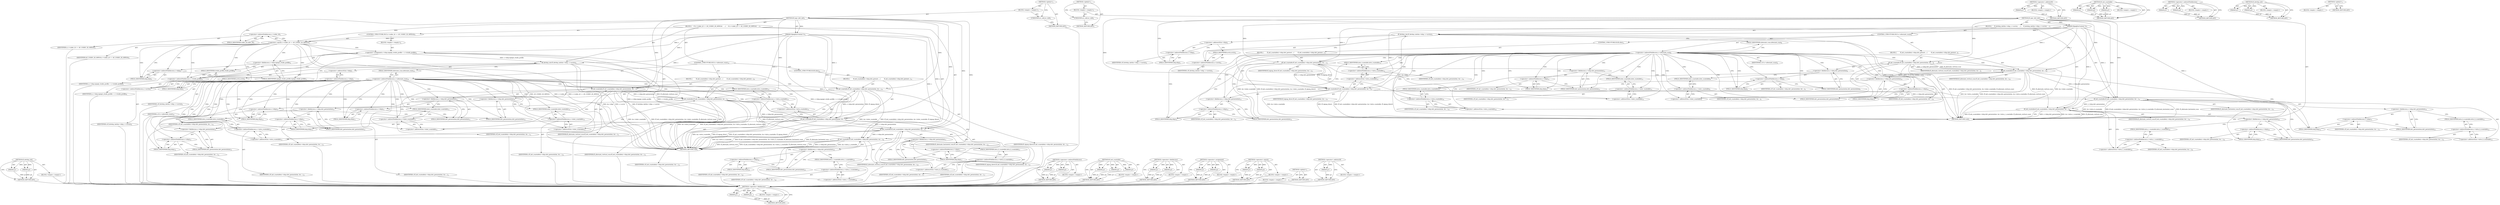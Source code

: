 digraph "&lt;operator&gt;.addressOf" {
vulnerable_130 [label=<(METHOD,&lt;operator&gt;.fieldAccess)>];
vulnerable_131 [label=<(PARAM,p1)>];
vulnerable_132 [label=<(PARAM,p2)>];
vulnerable_133 [label=<(BLOCK,&lt;empty&gt;,&lt;empty&gt;)>];
vulnerable_134 [label=<(METHOD_RETURN,ANY)>];
vulnerable_6 [label=<(METHOD,&lt;global&gt;)<SUB>1</SUB>>];
vulnerable_7 [label=<(BLOCK,&lt;empty&gt;,&lt;empty&gt;)<SUB>1</SUB>>];
vulnerable_8 [label=<(UNKNOWN,av_cold,av_cold)<SUB>1</SUB>>];
vulnerable_9 [label=<(METHOD,ff_mpv_idct_init)<SUB>1</SUB>>];
vulnerable_10 [label=<(PARAM,MpegEncContext *s)<SUB>1</SUB>>];
vulnerable_11 [label=<(BLOCK,{
     ff_idctdsp_init(&amp;s-&gt;idsp, s-&gt;avctx);
 
 ...,{
     ff_idctdsp_init(&amp;s-&gt;idsp, s-&gt;avctx);
 
 ...)<SUB>2</SUB>>];
vulnerable_12 [label=<(ff_idctdsp_init,ff_idctdsp_init(&amp;s-&gt;idsp, s-&gt;avctx))<SUB>3</SUB>>];
vulnerable_13 [label=<(&lt;operator&gt;.addressOf,&amp;s-&gt;idsp)<SUB>3</SUB>>];
vulnerable_14 [label=<(&lt;operator&gt;.indirectFieldAccess,s-&gt;idsp)<SUB>3</SUB>>];
vulnerable_15 [label=<(IDENTIFIER,s,ff_idctdsp_init(&amp;s-&gt;idsp, s-&gt;avctx))<SUB>3</SUB>>];
vulnerable_16 [label=<(FIELD_IDENTIFIER,idsp,idsp)<SUB>3</SUB>>];
vulnerable_17 [label=<(&lt;operator&gt;.indirectFieldAccess,s-&gt;avctx)<SUB>3</SUB>>];
vulnerable_18 [label=<(IDENTIFIER,s,ff_idctdsp_init(&amp;s-&gt;idsp, s-&gt;avctx))<SUB>3</SUB>>];
vulnerable_19 [label=<(FIELD_IDENTIFIER,avctx,avctx)<SUB>3</SUB>>];
vulnerable_20 [label=<(CONTROL_STRUCTURE,IF,if (s-&gt;alternate_scan))<SUB>8</SUB>>];
vulnerable_21 [label=<(&lt;operator&gt;.indirectFieldAccess,s-&gt;alternate_scan)<SUB>8</SUB>>];
vulnerable_22 [label=<(IDENTIFIER,s,if (s-&gt;alternate_scan))<SUB>8</SUB>>];
vulnerable_23 [label=<(FIELD_IDENTIFIER,alternate_scan,alternate_scan)<SUB>8</SUB>>];
vulnerable_24 [label=<(BLOCK,{
        ff_init_scantable(s-&gt;idsp.idct_permut...,{
        ff_init_scantable(s-&gt;idsp.idct_permut...)<SUB>8</SUB>>];
vulnerable_25 [label=<(ff_init_scantable,ff_init_scantable(s-&gt;idsp.idct_permutation, &amp;s-...)<SUB>9</SUB>>];
vulnerable_26 [label=<(&lt;operator&gt;.fieldAccess,s-&gt;idsp.idct_permutation)<SUB>9</SUB>>];
vulnerable_27 [label=<(&lt;operator&gt;.indirectFieldAccess,s-&gt;idsp)<SUB>9</SUB>>];
vulnerable_28 [label=<(IDENTIFIER,s,ff_init_scantable(s-&gt;idsp.idct_permutation, &amp;s-...)<SUB>9</SUB>>];
vulnerable_29 [label=<(FIELD_IDENTIFIER,idsp,idsp)<SUB>9</SUB>>];
vulnerable_30 [label=<(FIELD_IDENTIFIER,idct_permutation,idct_permutation)<SUB>9</SUB>>];
vulnerable_31 [label=<(&lt;operator&gt;.addressOf,&amp;s-&gt;inter_scantable)<SUB>9</SUB>>];
vulnerable_32 [label=<(&lt;operator&gt;.indirectFieldAccess,s-&gt;inter_scantable)<SUB>9</SUB>>];
vulnerable_33 [label=<(IDENTIFIER,s,ff_init_scantable(s-&gt;idsp.idct_permutation, &amp;s-...)<SUB>9</SUB>>];
vulnerable_34 [label=<(FIELD_IDENTIFIER,inter_scantable,inter_scantable)<SUB>9</SUB>>];
vulnerable_35 [label=<(IDENTIFIER,ff_alternate_vertical_scan,ff_init_scantable(s-&gt;idsp.idct_permutation, &amp;s-...)<SUB>9</SUB>>];
vulnerable_36 [label=<(ff_init_scantable,ff_init_scantable(s-&gt;idsp.idct_permutation, &amp;s-...)<SUB>10</SUB>>];
vulnerable_37 [label=<(&lt;operator&gt;.fieldAccess,s-&gt;idsp.idct_permutation)<SUB>10</SUB>>];
vulnerable_38 [label=<(&lt;operator&gt;.indirectFieldAccess,s-&gt;idsp)<SUB>10</SUB>>];
vulnerable_39 [label=<(IDENTIFIER,s,ff_init_scantable(s-&gt;idsp.idct_permutation, &amp;s-...)<SUB>10</SUB>>];
vulnerable_40 [label=<(FIELD_IDENTIFIER,idsp,idsp)<SUB>10</SUB>>];
vulnerable_41 [label=<(FIELD_IDENTIFIER,idct_permutation,idct_permutation)<SUB>10</SUB>>];
vulnerable_42 [label=<(&lt;operator&gt;.addressOf,&amp;s-&gt;intra_scantable)<SUB>10</SUB>>];
vulnerable_43 [label=<(&lt;operator&gt;.indirectFieldAccess,s-&gt;intra_scantable)<SUB>10</SUB>>];
vulnerable_44 [label=<(IDENTIFIER,s,ff_init_scantable(s-&gt;idsp.idct_permutation, &amp;s-...)<SUB>10</SUB>>];
vulnerable_45 [label=<(FIELD_IDENTIFIER,intra_scantable,intra_scantable)<SUB>10</SUB>>];
vulnerable_46 [label=<(IDENTIFIER,ff_alternate_vertical_scan,ff_init_scantable(s-&gt;idsp.idct_permutation, &amp;s-...)<SUB>10</SUB>>];
vulnerable_47 [label=<(CONTROL_STRUCTURE,ELSE,else)<SUB>11</SUB>>];
vulnerable_48 [label=<(BLOCK,{
        ff_init_scantable(s-&gt;idsp.idct_permut...,{
        ff_init_scantable(s-&gt;idsp.idct_permut...)<SUB>11</SUB>>];
vulnerable_49 [label=<(ff_init_scantable,ff_init_scantable(s-&gt;idsp.idct_permutation, &amp;s-...)<SUB>12</SUB>>];
vulnerable_50 [label=<(&lt;operator&gt;.fieldAccess,s-&gt;idsp.idct_permutation)<SUB>12</SUB>>];
vulnerable_51 [label=<(&lt;operator&gt;.indirectFieldAccess,s-&gt;idsp)<SUB>12</SUB>>];
vulnerable_52 [label=<(IDENTIFIER,s,ff_init_scantable(s-&gt;idsp.idct_permutation, &amp;s-...)<SUB>12</SUB>>];
vulnerable_53 [label=<(FIELD_IDENTIFIER,idsp,idsp)<SUB>12</SUB>>];
vulnerable_54 [label=<(FIELD_IDENTIFIER,idct_permutation,idct_permutation)<SUB>12</SUB>>];
vulnerable_55 [label=<(&lt;operator&gt;.addressOf,&amp;s-&gt;inter_scantable)<SUB>12</SUB>>];
vulnerable_56 [label=<(&lt;operator&gt;.indirectFieldAccess,s-&gt;inter_scantable)<SUB>12</SUB>>];
vulnerable_57 [label=<(IDENTIFIER,s,ff_init_scantable(s-&gt;idsp.idct_permutation, &amp;s-...)<SUB>12</SUB>>];
vulnerable_58 [label=<(FIELD_IDENTIFIER,inter_scantable,inter_scantable)<SUB>12</SUB>>];
vulnerable_59 [label=<(IDENTIFIER,ff_zigzag_direct,ff_init_scantable(s-&gt;idsp.idct_permutation, &amp;s-...)<SUB>12</SUB>>];
vulnerable_60 [label=<(ff_init_scantable,ff_init_scantable(s-&gt;idsp.idct_permutation, &amp;s-...)<SUB>13</SUB>>];
vulnerable_61 [label=<(&lt;operator&gt;.fieldAccess,s-&gt;idsp.idct_permutation)<SUB>13</SUB>>];
vulnerable_62 [label=<(&lt;operator&gt;.indirectFieldAccess,s-&gt;idsp)<SUB>13</SUB>>];
vulnerable_63 [label=<(IDENTIFIER,s,ff_init_scantable(s-&gt;idsp.idct_permutation, &amp;s-...)<SUB>13</SUB>>];
vulnerable_64 [label=<(FIELD_IDENTIFIER,idsp,idsp)<SUB>13</SUB>>];
vulnerable_65 [label=<(FIELD_IDENTIFIER,idct_permutation,idct_permutation)<SUB>13</SUB>>];
vulnerable_66 [label=<(&lt;operator&gt;.addressOf,&amp;s-&gt;intra_scantable)<SUB>13</SUB>>];
vulnerable_67 [label=<(&lt;operator&gt;.indirectFieldAccess,s-&gt;intra_scantable)<SUB>13</SUB>>];
vulnerable_68 [label=<(IDENTIFIER,s,ff_init_scantable(s-&gt;idsp.idct_permutation, &amp;s-...)<SUB>13</SUB>>];
vulnerable_69 [label=<(FIELD_IDENTIFIER,intra_scantable,intra_scantable)<SUB>13</SUB>>];
vulnerable_70 [label=<(IDENTIFIER,ff_zigzag_direct,ff_init_scantable(s-&gt;idsp.idct_permutation, &amp;s-...)<SUB>13</SUB>>];
vulnerable_71 [label=<(ff_init_scantable,ff_init_scantable(s-&gt;idsp.idct_permutation, &amp;s-...)<SUB>15</SUB>>];
vulnerable_72 [label=<(&lt;operator&gt;.fieldAccess,s-&gt;idsp.idct_permutation)<SUB>15</SUB>>];
vulnerable_73 [label=<(&lt;operator&gt;.indirectFieldAccess,s-&gt;idsp)<SUB>15</SUB>>];
vulnerable_74 [label=<(IDENTIFIER,s,ff_init_scantable(s-&gt;idsp.idct_permutation, &amp;s-...)<SUB>15</SUB>>];
vulnerable_75 [label=<(FIELD_IDENTIFIER,idsp,idsp)<SUB>15</SUB>>];
vulnerable_76 [label=<(FIELD_IDENTIFIER,idct_permutation,idct_permutation)<SUB>15</SUB>>];
vulnerable_77 [label=<(&lt;operator&gt;.addressOf,&amp;s-&gt;intra_h_scantable)<SUB>15</SUB>>];
vulnerable_78 [label=<(&lt;operator&gt;.indirectFieldAccess,s-&gt;intra_h_scantable)<SUB>15</SUB>>];
vulnerable_79 [label=<(IDENTIFIER,s,ff_init_scantable(s-&gt;idsp.idct_permutation, &amp;s-...)<SUB>15</SUB>>];
vulnerable_80 [label=<(FIELD_IDENTIFIER,intra_h_scantable,intra_h_scantable)<SUB>15</SUB>>];
vulnerable_81 [label=<(IDENTIFIER,ff_alternate_horizontal_scan,ff_init_scantable(s-&gt;idsp.idct_permutation, &amp;s-...)<SUB>15</SUB>>];
vulnerable_82 [label=<(ff_init_scantable,ff_init_scantable(s-&gt;idsp.idct_permutation, &amp;s-...)<SUB>16</SUB>>];
vulnerable_83 [label=<(&lt;operator&gt;.fieldAccess,s-&gt;idsp.idct_permutation)<SUB>16</SUB>>];
vulnerable_84 [label=<(&lt;operator&gt;.indirectFieldAccess,s-&gt;idsp)<SUB>16</SUB>>];
vulnerable_85 [label=<(IDENTIFIER,s,ff_init_scantable(s-&gt;idsp.idct_permutation, &amp;s-...)<SUB>16</SUB>>];
vulnerable_86 [label=<(FIELD_IDENTIFIER,idsp,idsp)<SUB>16</SUB>>];
vulnerable_87 [label=<(FIELD_IDENTIFIER,idct_permutation,idct_permutation)<SUB>16</SUB>>];
vulnerable_88 [label=<(&lt;operator&gt;.addressOf,&amp;s-&gt;intra_v_scantable)<SUB>16</SUB>>];
vulnerable_89 [label=<(&lt;operator&gt;.indirectFieldAccess,s-&gt;intra_v_scantable)<SUB>16</SUB>>];
vulnerable_90 [label=<(IDENTIFIER,s,ff_init_scantable(s-&gt;idsp.idct_permutation, &amp;s-...)<SUB>16</SUB>>];
vulnerable_91 [label=<(FIELD_IDENTIFIER,intra_v_scantable,intra_v_scantable)<SUB>16</SUB>>];
vulnerable_92 [label=<(IDENTIFIER,ff_alternate_vertical_scan,ff_init_scantable(s-&gt;idsp.idct_permutation, &amp;s-...)<SUB>16</SUB>>];
vulnerable_93 [label=<(METHOD_RETURN,void)<SUB>1</SUB>>];
vulnerable_95 [label=<(METHOD_RETURN,ANY)<SUB>1</SUB>>];
vulnerable_115 [label=<(METHOD,&lt;operator&gt;.addressOf)>];
vulnerable_116 [label=<(PARAM,p1)>];
vulnerable_117 [label=<(BLOCK,&lt;empty&gt;,&lt;empty&gt;)>];
vulnerable_118 [label=<(METHOD_RETURN,ANY)>];
vulnerable_124 [label=<(METHOD,ff_init_scantable)>];
vulnerable_125 [label=<(PARAM,p1)>];
vulnerable_126 [label=<(PARAM,p2)>];
vulnerable_127 [label=<(PARAM,p3)>];
vulnerable_128 [label=<(BLOCK,&lt;empty&gt;,&lt;empty&gt;)>];
vulnerable_129 [label=<(METHOD_RETURN,ANY)>];
vulnerable_119 [label=<(METHOD,&lt;operator&gt;.indirectFieldAccess)>];
vulnerable_120 [label=<(PARAM,p1)>];
vulnerable_121 [label=<(PARAM,p2)>];
vulnerable_122 [label=<(BLOCK,&lt;empty&gt;,&lt;empty&gt;)>];
vulnerable_123 [label=<(METHOD_RETURN,ANY)>];
vulnerable_110 [label=<(METHOD,ff_idctdsp_init)>];
vulnerable_111 [label=<(PARAM,p1)>];
vulnerable_112 [label=<(PARAM,p2)>];
vulnerable_113 [label=<(BLOCK,&lt;empty&gt;,&lt;empty&gt;)>];
vulnerable_114 [label=<(METHOD_RETURN,ANY)>];
vulnerable_104 [label=<(METHOD,&lt;global&gt;)<SUB>1</SUB>>];
vulnerable_105 [label=<(BLOCK,&lt;empty&gt;,&lt;empty&gt;)>];
vulnerable_106 [label=<(METHOD_RETURN,ANY)>];
fixed_146 [label=<(METHOD,ff_idctdsp_init)>];
fixed_147 [label=<(PARAM,p1)>];
fixed_148 [label=<(PARAM,p2)>];
fixed_149 [label=<(BLOCK,&lt;empty&gt;,&lt;empty&gt;)>];
fixed_150 [label=<(METHOD_RETURN,ANY)>];
fixed_6 [label=<(METHOD,&lt;global&gt;)<SUB>1</SUB>>];
fixed_7 [label=<(BLOCK,&lt;empty&gt;,&lt;empty&gt;)<SUB>1</SUB>>];
fixed_8 [label=<(UNKNOWN,av_cold,av_cold)<SUB>1</SUB>>];
fixed_9 [label=<(METHOD,ff_mpv_idct_init)<SUB>1</SUB>>];
fixed_10 [label=<(PARAM,MpegEncContext *s)<SUB>1</SUB>>];
fixed_11 [label=<(BLOCK,{
    if (s-&gt;codec_id == AV_CODEC_ID_MPEG4)
   ...,{
    if (s-&gt;codec_id == AV_CODEC_ID_MPEG4)
   ...)<SUB>2</SUB>>];
fixed_12 [label=<(CONTROL_STRUCTURE,IF,if (s-&gt;codec_id == AV_CODEC_ID_MPEG4))<SUB>3</SUB>>];
fixed_13 [label=<(&lt;operator&gt;.equals,s-&gt;codec_id == AV_CODEC_ID_MPEG4)<SUB>3</SUB>>];
fixed_14 [label=<(&lt;operator&gt;.indirectFieldAccess,s-&gt;codec_id)<SUB>3</SUB>>];
fixed_15 [label=<(IDENTIFIER,s,s-&gt;codec_id == AV_CODEC_ID_MPEG4)<SUB>3</SUB>>];
fixed_16 [label=<(FIELD_IDENTIFIER,codec_id,codec_id)<SUB>3</SUB>>];
fixed_17 [label=<(IDENTIFIER,AV_CODEC_ID_MPEG4,s-&gt;codec_id == AV_CODEC_ID_MPEG4)<SUB>3</SUB>>];
fixed_18 [label=<(BLOCK,&lt;empty&gt;,&lt;empty&gt;)<SUB>4</SUB>>];
fixed_19 [label=<(&lt;operator&gt;.assignment,s-&gt;idsp.mpeg4_studio_profile = s-&gt;studio_profile)<SUB>4</SUB>>];
fixed_20 [label=<(&lt;operator&gt;.fieldAccess,s-&gt;idsp.mpeg4_studio_profile)<SUB>4</SUB>>];
fixed_21 [label=<(&lt;operator&gt;.indirectFieldAccess,s-&gt;idsp)<SUB>4</SUB>>];
fixed_22 [label=<(IDENTIFIER,s,s-&gt;idsp.mpeg4_studio_profile = s-&gt;studio_profile)<SUB>4</SUB>>];
fixed_23 [label=<(FIELD_IDENTIFIER,idsp,idsp)<SUB>4</SUB>>];
fixed_24 [label=<(FIELD_IDENTIFIER,mpeg4_studio_profile,mpeg4_studio_profile)<SUB>4</SUB>>];
fixed_25 [label=<(&lt;operator&gt;.indirectFieldAccess,s-&gt;studio_profile)<SUB>4</SUB>>];
fixed_26 [label=<(IDENTIFIER,s,s-&gt;idsp.mpeg4_studio_profile = s-&gt;studio_profile)<SUB>4</SUB>>];
fixed_27 [label=<(FIELD_IDENTIFIER,studio_profile,studio_profile)<SUB>4</SUB>>];
fixed_28 [label=<(ff_idctdsp_init,ff_idctdsp_init(&amp;s-&gt;idsp, s-&gt;avctx))<SUB>5</SUB>>];
fixed_29 [label=<(&lt;operator&gt;.addressOf,&amp;s-&gt;idsp)<SUB>5</SUB>>];
fixed_30 [label=<(&lt;operator&gt;.indirectFieldAccess,s-&gt;idsp)<SUB>5</SUB>>];
fixed_31 [label=<(IDENTIFIER,s,ff_idctdsp_init(&amp;s-&gt;idsp, s-&gt;avctx))<SUB>5</SUB>>];
fixed_32 [label=<(FIELD_IDENTIFIER,idsp,idsp)<SUB>5</SUB>>];
fixed_33 [label=<(&lt;operator&gt;.indirectFieldAccess,s-&gt;avctx)<SUB>5</SUB>>];
fixed_34 [label=<(IDENTIFIER,s,ff_idctdsp_init(&amp;s-&gt;idsp, s-&gt;avctx))<SUB>5</SUB>>];
fixed_35 [label=<(FIELD_IDENTIFIER,avctx,avctx)<SUB>5</SUB>>];
fixed_36 [label=<(CONTROL_STRUCTURE,IF,if (s-&gt;alternate_scan))<SUB>10</SUB>>];
fixed_37 [label=<(&lt;operator&gt;.indirectFieldAccess,s-&gt;alternate_scan)<SUB>10</SUB>>];
fixed_38 [label=<(IDENTIFIER,s,if (s-&gt;alternate_scan))<SUB>10</SUB>>];
fixed_39 [label=<(FIELD_IDENTIFIER,alternate_scan,alternate_scan)<SUB>10</SUB>>];
fixed_40 [label=<(BLOCK,{
        ff_init_scantable(s-&gt;idsp.idct_permut...,{
        ff_init_scantable(s-&gt;idsp.idct_permut...)<SUB>10</SUB>>];
fixed_41 [label=<(ff_init_scantable,ff_init_scantable(s-&gt;idsp.idct_permutation, &amp;s-...)<SUB>11</SUB>>];
fixed_42 [label=<(&lt;operator&gt;.fieldAccess,s-&gt;idsp.idct_permutation)<SUB>11</SUB>>];
fixed_43 [label=<(&lt;operator&gt;.indirectFieldAccess,s-&gt;idsp)<SUB>11</SUB>>];
fixed_44 [label=<(IDENTIFIER,s,ff_init_scantable(s-&gt;idsp.idct_permutation, &amp;s-...)<SUB>11</SUB>>];
fixed_45 [label=<(FIELD_IDENTIFIER,idsp,idsp)<SUB>11</SUB>>];
fixed_46 [label=<(FIELD_IDENTIFIER,idct_permutation,idct_permutation)<SUB>11</SUB>>];
fixed_47 [label=<(&lt;operator&gt;.addressOf,&amp;s-&gt;inter_scantable)<SUB>11</SUB>>];
fixed_48 [label=<(&lt;operator&gt;.indirectFieldAccess,s-&gt;inter_scantable)<SUB>11</SUB>>];
fixed_49 [label=<(IDENTIFIER,s,ff_init_scantable(s-&gt;idsp.idct_permutation, &amp;s-...)<SUB>11</SUB>>];
fixed_50 [label=<(FIELD_IDENTIFIER,inter_scantable,inter_scantable)<SUB>11</SUB>>];
fixed_51 [label=<(IDENTIFIER,ff_alternate_vertical_scan,ff_init_scantable(s-&gt;idsp.idct_permutation, &amp;s-...)<SUB>11</SUB>>];
fixed_52 [label=<(ff_init_scantable,ff_init_scantable(s-&gt;idsp.idct_permutation, &amp;s-...)<SUB>12</SUB>>];
fixed_53 [label=<(&lt;operator&gt;.fieldAccess,s-&gt;idsp.idct_permutation)<SUB>12</SUB>>];
fixed_54 [label=<(&lt;operator&gt;.indirectFieldAccess,s-&gt;idsp)<SUB>12</SUB>>];
fixed_55 [label=<(IDENTIFIER,s,ff_init_scantable(s-&gt;idsp.idct_permutation, &amp;s-...)<SUB>12</SUB>>];
fixed_56 [label=<(FIELD_IDENTIFIER,idsp,idsp)<SUB>12</SUB>>];
fixed_57 [label=<(FIELD_IDENTIFIER,idct_permutation,idct_permutation)<SUB>12</SUB>>];
fixed_58 [label=<(&lt;operator&gt;.addressOf,&amp;s-&gt;intra_scantable)<SUB>12</SUB>>];
fixed_59 [label=<(&lt;operator&gt;.indirectFieldAccess,s-&gt;intra_scantable)<SUB>12</SUB>>];
fixed_60 [label=<(IDENTIFIER,s,ff_init_scantable(s-&gt;idsp.idct_permutation, &amp;s-...)<SUB>12</SUB>>];
fixed_61 [label=<(FIELD_IDENTIFIER,intra_scantable,intra_scantable)<SUB>12</SUB>>];
fixed_62 [label=<(IDENTIFIER,ff_alternate_vertical_scan,ff_init_scantable(s-&gt;idsp.idct_permutation, &amp;s-...)<SUB>12</SUB>>];
fixed_63 [label=<(CONTROL_STRUCTURE,ELSE,else)<SUB>13</SUB>>];
fixed_64 [label=<(BLOCK,{
        ff_init_scantable(s-&gt;idsp.idct_permut...,{
        ff_init_scantable(s-&gt;idsp.idct_permut...)<SUB>13</SUB>>];
fixed_65 [label=<(ff_init_scantable,ff_init_scantable(s-&gt;idsp.idct_permutation, &amp;s-...)<SUB>14</SUB>>];
fixed_66 [label=<(&lt;operator&gt;.fieldAccess,s-&gt;idsp.idct_permutation)<SUB>14</SUB>>];
fixed_67 [label=<(&lt;operator&gt;.indirectFieldAccess,s-&gt;idsp)<SUB>14</SUB>>];
fixed_68 [label=<(IDENTIFIER,s,ff_init_scantable(s-&gt;idsp.idct_permutation, &amp;s-...)<SUB>14</SUB>>];
fixed_69 [label=<(FIELD_IDENTIFIER,idsp,idsp)<SUB>14</SUB>>];
fixed_70 [label=<(FIELD_IDENTIFIER,idct_permutation,idct_permutation)<SUB>14</SUB>>];
fixed_71 [label=<(&lt;operator&gt;.addressOf,&amp;s-&gt;inter_scantable)<SUB>14</SUB>>];
fixed_72 [label=<(&lt;operator&gt;.indirectFieldAccess,s-&gt;inter_scantable)<SUB>14</SUB>>];
fixed_73 [label=<(IDENTIFIER,s,ff_init_scantable(s-&gt;idsp.idct_permutation, &amp;s-...)<SUB>14</SUB>>];
fixed_74 [label=<(FIELD_IDENTIFIER,inter_scantable,inter_scantable)<SUB>14</SUB>>];
fixed_75 [label=<(IDENTIFIER,ff_zigzag_direct,ff_init_scantable(s-&gt;idsp.idct_permutation, &amp;s-...)<SUB>14</SUB>>];
fixed_76 [label=<(ff_init_scantable,ff_init_scantable(s-&gt;idsp.idct_permutation, &amp;s-...)<SUB>15</SUB>>];
fixed_77 [label=<(&lt;operator&gt;.fieldAccess,s-&gt;idsp.idct_permutation)<SUB>15</SUB>>];
fixed_78 [label=<(&lt;operator&gt;.indirectFieldAccess,s-&gt;idsp)<SUB>15</SUB>>];
fixed_79 [label=<(IDENTIFIER,s,ff_init_scantable(s-&gt;idsp.idct_permutation, &amp;s-...)<SUB>15</SUB>>];
fixed_80 [label=<(FIELD_IDENTIFIER,idsp,idsp)<SUB>15</SUB>>];
fixed_81 [label=<(FIELD_IDENTIFIER,idct_permutation,idct_permutation)<SUB>15</SUB>>];
fixed_82 [label=<(&lt;operator&gt;.addressOf,&amp;s-&gt;intra_scantable)<SUB>15</SUB>>];
fixed_83 [label=<(&lt;operator&gt;.indirectFieldAccess,s-&gt;intra_scantable)<SUB>15</SUB>>];
fixed_84 [label=<(IDENTIFIER,s,ff_init_scantable(s-&gt;idsp.idct_permutation, &amp;s-...)<SUB>15</SUB>>];
fixed_85 [label=<(FIELD_IDENTIFIER,intra_scantable,intra_scantable)<SUB>15</SUB>>];
fixed_86 [label=<(IDENTIFIER,ff_zigzag_direct,ff_init_scantable(s-&gt;idsp.idct_permutation, &amp;s-...)<SUB>15</SUB>>];
fixed_87 [label=<(ff_init_scantable,ff_init_scantable(s-&gt;idsp.idct_permutation, &amp;s-...)<SUB>17</SUB>>];
fixed_88 [label=<(&lt;operator&gt;.fieldAccess,s-&gt;idsp.idct_permutation)<SUB>17</SUB>>];
fixed_89 [label=<(&lt;operator&gt;.indirectFieldAccess,s-&gt;idsp)<SUB>17</SUB>>];
fixed_90 [label=<(IDENTIFIER,s,ff_init_scantable(s-&gt;idsp.idct_permutation, &amp;s-...)<SUB>17</SUB>>];
fixed_91 [label=<(FIELD_IDENTIFIER,idsp,idsp)<SUB>17</SUB>>];
fixed_92 [label=<(FIELD_IDENTIFIER,idct_permutation,idct_permutation)<SUB>17</SUB>>];
fixed_93 [label=<(&lt;operator&gt;.addressOf,&amp;s-&gt;intra_h_scantable)<SUB>17</SUB>>];
fixed_94 [label=<(&lt;operator&gt;.indirectFieldAccess,s-&gt;intra_h_scantable)<SUB>17</SUB>>];
fixed_95 [label=<(IDENTIFIER,s,ff_init_scantable(s-&gt;idsp.idct_permutation, &amp;s-...)<SUB>17</SUB>>];
fixed_96 [label=<(FIELD_IDENTIFIER,intra_h_scantable,intra_h_scantable)<SUB>17</SUB>>];
fixed_97 [label=<(IDENTIFIER,ff_alternate_horizontal_scan,ff_init_scantable(s-&gt;idsp.idct_permutation, &amp;s-...)<SUB>17</SUB>>];
fixed_98 [label=<(ff_init_scantable,ff_init_scantable(s-&gt;idsp.idct_permutation, &amp;s-...)<SUB>18</SUB>>];
fixed_99 [label=<(&lt;operator&gt;.fieldAccess,s-&gt;idsp.idct_permutation)<SUB>18</SUB>>];
fixed_100 [label=<(&lt;operator&gt;.indirectFieldAccess,s-&gt;idsp)<SUB>18</SUB>>];
fixed_101 [label=<(IDENTIFIER,s,ff_init_scantable(s-&gt;idsp.idct_permutation, &amp;s-...)<SUB>18</SUB>>];
fixed_102 [label=<(FIELD_IDENTIFIER,idsp,idsp)<SUB>18</SUB>>];
fixed_103 [label=<(FIELD_IDENTIFIER,idct_permutation,idct_permutation)<SUB>18</SUB>>];
fixed_104 [label=<(&lt;operator&gt;.addressOf,&amp;s-&gt;intra_v_scantable)<SUB>18</SUB>>];
fixed_105 [label=<(&lt;operator&gt;.indirectFieldAccess,s-&gt;intra_v_scantable)<SUB>18</SUB>>];
fixed_106 [label=<(IDENTIFIER,s,ff_init_scantable(s-&gt;idsp.idct_permutation, &amp;s-...)<SUB>18</SUB>>];
fixed_107 [label=<(FIELD_IDENTIFIER,intra_v_scantable,intra_v_scantable)<SUB>18</SUB>>];
fixed_108 [label=<(IDENTIFIER,ff_alternate_vertical_scan,ff_init_scantable(s-&gt;idsp.idct_permutation, &amp;s-...)<SUB>18</SUB>>];
fixed_109 [label=<(METHOD_RETURN,void)<SUB>1</SUB>>];
fixed_111 [label=<(METHOD_RETURN,ANY)<SUB>1</SUB>>];
fixed_131 [label=<(METHOD,&lt;operator&gt;.indirectFieldAccess)>];
fixed_132 [label=<(PARAM,p1)>];
fixed_133 [label=<(PARAM,p2)>];
fixed_134 [label=<(BLOCK,&lt;empty&gt;,&lt;empty&gt;)>];
fixed_135 [label=<(METHOD_RETURN,ANY)>];
fixed_155 [label=<(METHOD,ff_init_scantable)>];
fixed_156 [label=<(PARAM,p1)>];
fixed_157 [label=<(PARAM,p2)>];
fixed_158 [label=<(PARAM,p3)>];
fixed_159 [label=<(BLOCK,&lt;empty&gt;,&lt;empty&gt;)>];
fixed_160 [label=<(METHOD_RETURN,ANY)>];
fixed_141 [label=<(METHOD,&lt;operator&gt;.fieldAccess)>];
fixed_142 [label=<(PARAM,p1)>];
fixed_143 [label=<(PARAM,p2)>];
fixed_144 [label=<(BLOCK,&lt;empty&gt;,&lt;empty&gt;)>];
fixed_145 [label=<(METHOD_RETURN,ANY)>];
fixed_136 [label=<(METHOD,&lt;operator&gt;.assignment)>];
fixed_137 [label=<(PARAM,p1)>];
fixed_138 [label=<(PARAM,p2)>];
fixed_139 [label=<(BLOCK,&lt;empty&gt;,&lt;empty&gt;)>];
fixed_140 [label=<(METHOD_RETURN,ANY)>];
fixed_126 [label=<(METHOD,&lt;operator&gt;.equals)>];
fixed_127 [label=<(PARAM,p1)>];
fixed_128 [label=<(PARAM,p2)>];
fixed_129 [label=<(BLOCK,&lt;empty&gt;,&lt;empty&gt;)>];
fixed_130 [label=<(METHOD_RETURN,ANY)>];
fixed_120 [label=<(METHOD,&lt;global&gt;)<SUB>1</SUB>>];
fixed_121 [label=<(BLOCK,&lt;empty&gt;,&lt;empty&gt;)>];
fixed_122 [label=<(METHOD_RETURN,ANY)>];
fixed_151 [label=<(METHOD,&lt;operator&gt;.addressOf)>];
fixed_152 [label=<(PARAM,p1)>];
fixed_153 [label=<(BLOCK,&lt;empty&gt;,&lt;empty&gt;)>];
fixed_154 [label=<(METHOD_RETURN,ANY)>];
vulnerable_130 -> vulnerable_131  [key=0, label="AST: "];
vulnerable_130 -> vulnerable_131  [key=1, label="DDG: "];
vulnerable_130 -> vulnerable_133  [key=0, label="AST: "];
vulnerable_130 -> vulnerable_132  [key=0, label="AST: "];
vulnerable_130 -> vulnerable_132  [key=1, label="DDG: "];
vulnerable_130 -> vulnerable_134  [key=0, label="AST: "];
vulnerable_130 -> vulnerable_134  [key=1, label="CFG: "];
vulnerable_131 -> vulnerable_134  [key=0, label="DDG: p1"];
vulnerable_132 -> vulnerable_134  [key=0, label="DDG: p2"];
vulnerable_6 -> vulnerable_7  [key=0, label="AST: "];
vulnerable_6 -> vulnerable_95  [key=0, label="AST: "];
vulnerable_6 -> vulnerable_8  [key=0, label="CFG: "];
vulnerable_7 -> vulnerable_8  [key=0, label="AST: "];
vulnerable_7 -> vulnerable_9  [key=0, label="AST: "];
vulnerable_8 -> vulnerable_95  [key=0, label="CFG: "];
vulnerable_9 -> vulnerable_10  [key=0, label="AST: "];
vulnerable_9 -> vulnerable_10  [key=1, label="DDG: "];
vulnerable_9 -> vulnerable_11  [key=0, label="AST: "];
vulnerable_9 -> vulnerable_93  [key=0, label="AST: "];
vulnerable_9 -> vulnerable_16  [key=0, label="CFG: "];
vulnerable_9 -> vulnerable_71  [key=0, label="DDG: "];
vulnerable_9 -> vulnerable_82  [key=0, label="DDG: "];
vulnerable_9 -> vulnerable_25  [key=0, label="DDG: "];
vulnerable_9 -> vulnerable_36  [key=0, label="DDG: "];
vulnerable_9 -> vulnerable_49  [key=0, label="DDG: "];
vulnerable_9 -> vulnerable_60  [key=0, label="DDG: "];
vulnerable_10 -> vulnerable_93  [key=0, label="DDG: s"];
vulnerable_10 -> vulnerable_12  [key=0, label="DDG: s"];
vulnerable_10 -> vulnerable_71  [key=0, label="DDG: s"];
vulnerable_10 -> vulnerable_82  [key=0, label="DDG: s"];
vulnerable_10 -> vulnerable_25  [key=0, label="DDG: s"];
vulnerable_10 -> vulnerable_36  [key=0, label="DDG: s"];
vulnerable_10 -> vulnerable_49  [key=0, label="DDG: s"];
vulnerable_10 -> vulnerable_60  [key=0, label="DDG: s"];
vulnerable_11 -> vulnerable_12  [key=0, label="AST: "];
vulnerable_11 -> vulnerable_20  [key=0, label="AST: "];
vulnerable_11 -> vulnerable_71  [key=0, label="AST: "];
vulnerable_11 -> vulnerable_82  [key=0, label="AST: "];
vulnerable_12 -> vulnerable_13  [key=0, label="AST: "];
vulnerable_12 -> vulnerable_17  [key=0, label="AST: "];
vulnerable_12 -> vulnerable_23  [key=0, label="CFG: "];
vulnerable_12 -> vulnerable_93  [key=0, label="DDG: &amp;s-&gt;idsp"];
vulnerable_12 -> vulnerable_93  [key=1, label="DDG: s-&gt;avctx"];
vulnerable_12 -> vulnerable_93  [key=2, label="DDG: ff_idctdsp_init(&amp;s-&gt;idsp, s-&gt;avctx)"];
vulnerable_13 -> vulnerable_14  [key=0, label="AST: "];
vulnerable_13 -> vulnerable_19  [key=0, label="CFG: "];
vulnerable_14 -> vulnerable_15  [key=0, label="AST: "];
vulnerable_14 -> vulnerable_16  [key=0, label="AST: "];
vulnerable_14 -> vulnerable_13  [key=0, label="CFG: "];
vulnerable_16 -> vulnerable_14  [key=0, label="CFG: "];
vulnerable_17 -> vulnerable_18  [key=0, label="AST: "];
vulnerable_17 -> vulnerable_19  [key=0, label="AST: "];
vulnerable_17 -> vulnerable_12  [key=0, label="CFG: "];
vulnerable_19 -> vulnerable_17  [key=0, label="CFG: "];
vulnerable_20 -> vulnerable_21  [key=0, label="AST: "];
vulnerable_20 -> vulnerable_24  [key=0, label="AST: "];
vulnerable_20 -> vulnerable_47  [key=0, label="AST: "];
vulnerable_21 -> vulnerable_22  [key=0, label="AST: "];
vulnerable_21 -> vulnerable_23  [key=0, label="AST: "];
vulnerable_21 -> vulnerable_29  [key=0, label="CFG: "];
vulnerable_21 -> vulnerable_29  [key=1, label="CDG: "];
vulnerable_21 -> vulnerable_53  [key=0, label="CFG: "];
vulnerable_21 -> vulnerable_53  [key=1, label="CDG: "];
vulnerable_21 -> vulnerable_30  [key=0, label="CDG: "];
vulnerable_21 -> vulnerable_34  [key=0, label="CDG: "];
vulnerable_21 -> vulnerable_32  [key=0, label="CDG: "];
vulnerable_21 -> vulnerable_58  [key=0, label="CDG: "];
vulnerable_21 -> vulnerable_49  [key=0, label="CDG: "];
vulnerable_21 -> vulnerable_60  [key=0, label="CDG: "];
vulnerable_21 -> vulnerable_61  [key=0, label="CDG: "];
vulnerable_21 -> vulnerable_26  [key=0, label="CDG: "];
vulnerable_21 -> vulnerable_64  [key=0, label="CDG: "];
vulnerable_21 -> vulnerable_42  [key=0, label="CDG: "];
vulnerable_21 -> vulnerable_51  [key=0, label="CDG: "];
vulnerable_21 -> vulnerable_66  [key=0, label="CDG: "];
vulnerable_21 -> vulnerable_36  [key=0, label="CDG: "];
vulnerable_21 -> vulnerable_37  [key=0, label="CDG: "];
vulnerable_21 -> vulnerable_38  [key=0, label="CDG: "];
vulnerable_21 -> vulnerable_25  [key=0, label="CDG: "];
vulnerable_21 -> vulnerable_56  [key=0, label="CDG: "];
vulnerable_21 -> vulnerable_69  [key=0, label="CDG: "];
vulnerable_21 -> vulnerable_67  [key=0, label="CDG: "];
vulnerable_21 -> vulnerable_41  [key=0, label="CDG: "];
vulnerable_21 -> vulnerable_45  [key=0, label="CDG: "];
vulnerable_21 -> vulnerable_27  [key=0, label="CDG: "];
vulnerable_21 -> vulnerable_40  [key=0, label="CDG: "];
vulnerable_21 -> vulnerable_65  [key=0, label="CDG: "];
vulnerable_21 -> vulnerable_50  [key=0, label="CDG: "];
vulnerable_21 -> vulnerable_55  [key=0, label="CDG: "];
vulnerable_21 -> vulnerable_54  [key=0, label="CDG: "];
vulnerable_21 -> vulnerable_62  [key=0, label="CDG: "];
vulnerable_21 -> vulnerable_31  [key=0, label="CDG: "];
vulnerable_21 -> vulnerable_43  [key=0, label="CDG: "];
vulnerable_23 -> vulnerable_21  [key=0, label="CFG: "];
vulnerable_24 -> vulnerable_25  [key=0, label="AST: "];
vulnerable_24 -> vulnerable_36  [key=0, label="AST: "];
vulnerable_25 -> vulnerable_26  [key=0, label="AST: "];
vulnerable_25 -> vulnerable_31  [key=0, label="AST: "];
vulnerable_25 -> vulnerable_35  [key=0, label="AST: "];
vulnerable_25 -> vulnerable_40  [key=0, label="CFG: "];
vulnerable_25 -> vulnerable_93  [key=0, label="DDG: &amp;s-&gt;inter_scantable"];
vulnerable_25 -> vulnerable_93  [key=1, label="DDG: ff_init_scantable(s-&gt;idsp.idct_permutation, &amp;s-&gt;inter_scantable, ff_alternate_vertical_scan)"];
vulnerable_25 -> vulnerable_36  [key=0, label="DDG: s-&gt;idsp.idct_permutation"];
vulnerable_25 -> vulnerable_36  [key=1, label="DDG: ff_alternate_vertical_scan"];
vulnerable_26 -> vulnerable_27  [key=0, label="AST: "];
vulnerable_26 -> vulnerable_30  [key=0, label="AST: "];
vulnerable_26 -> vulnerable_34  [key=0, label="CFG: "];
vulnerable_27 -> vulnerable_28  [key=0, label="AST: "];
vulnerable_27 -> vulnerable_29  [key=0, label="AST: "];
vulnerable_27 -> vulnerable_30  [key=0, label="CFG: "];
vulnerable_29 -> vulnerable_27  [key=0, label="CFG: "];
vulnerable_30 -> vulnerable_26  [key=0, label="CFG: "];
vulnerable_31 -> vulnerable_32  [key=0, label="AST: "];
vulnerable_31 -> vulnerable_25  [key=0, label="CFG: "];
vulnerable_32 -> vulnerable_33  [key=0, label="AST: "];
vulnerable_32 -> vulnerable_34  [key=0, label="AST: "];
vulnerable_32 -> vulnerable_31  [key=0, label="CFG: "];
vulnerable_34 -> vulnerable_32  [key=0, label="CFG: "];
vulnerable_36 -> vulnerable_37  [key=0, label="AST: "];
vulnerable_36 -> vulnerable_42  [key=0, label="AST: "];
vulnerable_36 -> vulnerable_46  [key=0, label="AST: "];
vulnerable_36 -> vulnerable_75  [key=0, label="CFG: "];
vulnerable_36 -> vulnerable_93  [key=0, label="DDG: &amp;s-&gt;intra_scantable"];
vulnerable_36 -> vulnerable_93  [key=1, label="DDG: ff_init_scantable(s-&gt;idsp.idct_permutation, &amp;s-&gt;intra_scantable, ff_alternate_vertical_scan)"];
vulnerable_36 -> vulnerable_71  [key=0, label="DDG: s-&gt;idsp.idct_permutation"];
vulnerable_36 -> vulnerable_82  [key=0, label="DDG: ff_alternate_vertical_scan"];
vulnerable_37 -> vulnerable_38  [key=0, label="AST: "];
vulnerable_37 -> vulnerable_41  [key=0, label="AST: "];
vulnerable_37 -> vulnerable_45  [key=0, label="CFG: "];
vulnerable_38 -> vulnerable_39  [key=0, label="AST: "];
vulnerable_38 -> vulnerable_40  [key=0, label="AST: "];
vulnerable_38 -> vulnerable_41  [key=0, label="CFG: "];
vulnerable_40 -> vulnerable_38  [key=0, label="CFG: "];
vulnerable_41 -> vulnerable_37  [key=0, label="CFG: "];
vulnerable_42 -> vulnerable_43  [key=0, label="AST: "];
vulnerable_42 -> vulnerable_36  [key=0, label="CFG: "];
vulnerable_43 -> vulnerable_44  [key=0, label="AST: "];
vulnerable_43 -> vulnerable_45  [key=0, label="AST: "];
vulnerable_43 -> vulnerable_42  [key=0, label="CFG: "];
vulnerable_45 -> vulnerable_43  [key=0, label="CFG: "];
vulnerable_47 -> vulnerable_48  [key=0, label="AST: "];
vulnerable_48 -> vulnerable_49  [key=0, label="AST: "];
vulnerable_48 -> vulnerable_60  [key=0, label="AST: "];
vulnerable_49 -> vulnerable_50  [key=0, label="AST: "];
vulnerable_49 -> vulnerable_55  [key=0, label="AST: "];
vulnerable_49 -> vulnerable_59  [key=0, label="AST: "];
vulnerable_49 -> vulnerable_64  [key=0, label="CFG: "];
vulnerable_49 -> vulnerable_93  [key=0, label="DDG: &amp;s-&gt;inter_scantable"];
vulnerable_49 -> vulnerable_93  [key=1, label="DDG: ff_init_scantable(s-&gt;idsp.idct_permutation, &amp;s-&gt;inter_scantable, ff_zigzag_direct)"];
vulnerable_49 -> vulnerable_60  [key=0, label="DDG: s-&gt;idsp.idct_permutation"];
vulnerable_49 -> vulnerable_60  [key=1, label="DDG: ff_zigzag_direct"];
vulnerable_50 -> vulnerable_51  [key=0, label="AST: "];
vulnerable_50 -> vulnerable_54  [key=0, label="AST: "];
vulnerable_50 -> vulnerable_58  [key=0, label="CFG: "];
vulnerable_51 -> vulnerable_52  [key=0, label="AST: "];
vulnerable_51 -> vulnerable_53  [key=0, label="AST: "];
vulnerable_51 -> vulnerable_54  [key=0, label="CFG: "];
vulnerable_53 -> vulnerable_51  [key=0, label="CFG: "];
vulnerable_54 -> vulnerable_50  [key=0, label="CFG: "];
vulnerable_55 -> vulnerable_56  [key=0, label="AST: "];
vulnerable_55 -> vulnerable_49  [key=0, label="CFG: "];
vulnerable_56 -> vulnerable_57  [key=0, label="AST: "];
vulnerable_56 -> vulnerable_58  [key=0, label="AST: "];
vulnerable_56 -> vulnerable_55  [key=0, label="CFG: "];
vulnerable_58 -> vulnerable_56  [key=0, label="CFG: "];
vulnerable_60 -> vulnerable_61  [key=0, label="AST: "];
vulnerable_60 -> vulnerable_66  [key=0, label="AST: "];
vulnerable_60 -> vulnerable_70  [key=0, label="AST: "];
vulnerable_60 -> vulnerable_75  [key=0, label="CFG: "];
vulnerable_60 -> vulnerable_93  [key=0, label="DDG: &amp;s-&gt;intra_scantable"];
vulnerable_60 -> vulnerable_93  [key=1, label="DDG: ff_zigzag_direct"];
vulnerable_60 -> vulnerable_93  [key=2, label="DDG: ff_init_scantable(s-&gt;idsp.idct_permutation, &amp;s-&gt;intra_scantable, ff_zigzag_direct)"];
vulnerable_60 -> vulnerable_71  [key=0, label="DDG: s-&gt;idsp.idct_permutation"];
vulnerable_61 -> vulnerable_62  [key=0, label="AST: "];
vulnerable_61 -> vulnerable_65  [key=0, label="AST: "];
vulnerable_61 -> vulnerable_69  [key=0, label="CFG: "];
vulnerable_62 -> vulnerable_63  [key=0, label="AST: "];
vulnerable_62 -> vulnerable_64  [key=0, label="AST: "];
vulnerable_62 -> vulnerable_65  [key=0, label="CFG: "];
vulnerable_64 -> vulnerable_62  [key=0, label="CFG: "];
vulnerable_65 -> vulnerable_61  [key=0, label="CFG: "];
vulnerable_66 -> vulnerable_67  [key=0, label="AST: "];
vulnerable_66 -> vulnerable_60  [key=0, label="CFG: "];
vulnerable_67 -> vulnerable_68  [key=0, label="AST: "];
vulnerable_67 -> vulnerable_69  [key=0, label="AST: "];
vulnerable_67 -> vulnerable_66  [key=0, label="CFG: "];
vulnerable_69 -> vulnerable_67  [key=0, label="CFG: "];
vulnerable_71 -> vulnerable_72  [key=0, label="AST: "];
vulnerable_71 -> vulnerable_77  [key=0, label="AST: "];
vulnerable_71 -> vulnerable_81  [key=0, label="AST: "];
vulnerable_71 -> vulnerable_86  [key=0, label="CFG: "];
vulnerable_71 -> vulnerable_93  [key=0, label="DDG: &amp;s-&gt;intra_h_scantable"];
vulnerable_71 -> vulnerable_93  [key=1, label="DDG: ff_init_scantable(s-&gt;idsp.idct_permutation, &amp;s-&gt;intra_h_scantable, ff_alternate_horizontal_scan)"];
vulnerable_71 -> vulnerable_93  [key=2, label="DDG: ff_alternate_horizontal_scan"];
vulnerable_71 -> vulnerable_82  [key=0, label="DDG: s-&gt;idsp.idct_permutation"];
vulnerable_72 -> vulnerable_73  [key=0, label="AST: "];
vulnerable_72 -> vulnerable_76  [key=0, label="AST: "];
vulnerable_72 -> vulnerable_80  [key=0, label="CFG: "];
vulnerable_73 -> vulnerable_74  [key=0, label="AST: "];
vulnerable_73 -> vulnerable_75  [key=0, label="AST: "];
vulnerable_73 -> vulnerable_76  [key=0, label="CFG: "];
vulnerable_75 -> vulnerable_73  [key=0, label="CFG: "];
vulnerable_76 -> vulnerable_72  [key=0, label="CFG: "];
vulnerable_77 -> vulnerable_78  [key=0, label="AST: "];
vulnerable_77 -> vulnerable_71  [key=0, label="CFG: "];
vulnerable_78 -> vulnerable_79  [key=0, label="AST: "];
vulnerable_78 -> vulnerable_80  [key=0, label="AST: "];
vulnerable_78 -> vulnerable_77  [key=0, label="CFG: "];
vulnerable_80 -> vulnerable_78  [key=0, label="CFG: "];
vulnerable_82 -> vulnerable_83  [key=0, label="AST: "];
vulnerable_82 -> vulnerable_88  [key=0, label="AST: "];
vulnerable_82 -> vulnerable_92  [key=0, label="AST: "];
vulnerable_82 -> vulnerable_93  [key=0, label="CFG: "];
vulnerable_82 -> vulnerable_93  [key=1, label="DDG: s-&gt;idsp.idct_permutation"];
vulnerable_82 -> vulnerable_93  [key=2, label="DDG: &amp;s-&gt;intra_v_scantable"];
vulnerable_82 -> vulnerable_93  [key=3, label="DDG: ff_alternate_vertical_scan"];
vulnerable_82 -> vulnerable_93  [key=4, label="DDG: ff_init_scantable(s-&gt;idsp.idct_permutation, &amp;s-&gt;intra_v_scantable, ff_alternate_vertical_scan)"];
vulnerable_83 -> vulnerable_84  [key=0, label="AST: "];
vulnerable_83 -> vulnerable_87  [key=0, label="AST: "];
vulnerable_83 -> vulnerable_91  [key=0, label="CFG: "];
vulnerable_84 -> vulnerable_85  [key=0, label="AST: "];
vulnerable_84 -> vulnerable_86  [key=0, label="AST: "];
vulnerable_84 -> vulnerable_87  [key=0, label="CFG: "];
vulnerable_86 -> vulnerable_84  [key=0, label="CFG: "];
vulnerable_87 -> vulnerable_83  [key=0, label="CFG: "];
vulnerable_88 -> vulnerable_89  [key=0, label="AST: "];
vulnerable_88 -> vulnerable_82  [key=0, label="CFG: "];
vulnerable_89 -> vulnerable_90  [key=0, label="AST: "];
vulnerable_89 -> vulnerable_91  [key=0, label="AST: "];
vulnerable_89 -> vulnerable_88  [key=0, label="CFG: "];
vulnerable_91 -> vulnerable_89  [key=0, label="CFG: "];
vulnerable_115 -> vulnerable_116  [key=0, label="AST: "];
vulnerable_115 -> vulnerable_116  [key=1, label="DDG: "];
vulnerable_115 -> vulnerable_117  [key=0, label="AST: "];
vulnerable_115 -> vulnerable_118  [key=0, label="AST: "];
vulnerable_115 -> vulnerable_118  [key=1, label="CFG: "];
vulnerable_116 -> vulnerable_118  [key=0, label="DDG: p1"];
vulnerable_124 -> vulnerable_125  [key=0, label="AST: "];
vulnerable_124 -> vulnerable_125  [key=1, label="DDG: "];
vulnerable_124 -> vulnerable_128  [key=0, label="AST: "];
vulnerable_124 -> vulnerable_126  [key=0, label="AST: "];
vulnerable_124 -> vulnerable_126  [key=1, label="DDG: "];
vulnerable_124 -> vulnerable_129  [key=0, label="AST: "];
vulnerable_124 -> vulnerable_129  [key=1, label="CFG: "];
vulnerable_124 -> vulnerable_127  [key=0, label="AST: "];
vulnerable_124 -> vulnerable_127  [key=1, label="DDG: "];
vulnerable_125 -> vulnerable_129  [key=0, label="DDG: p1"];
vulnerable_126 -> vulnerable_129  [key=0, label="DDG: p2"];
vulnerable_127 -> vulnerable_129  [key=0, label="DDG: p3"];
vulnerable_119 -> vulnerable_120  [key=0, label="AST: "];
vulnerable_119 -> vulnerable_120  [key=1, label="DDG: "];
vulnerable_119 -> vulnerable_122  [key=0, label="AST: "];
vulnerable_119 -> vulnerable_121  [key=0, label="AST: "];
vulnerable_119 -> vulnerable_121  [key=1, label="DDG: "];
vulnerable_119 -> vulnerable_123  [key=0, label="AST: "];
vulnerable_119 -> vulnerable_123  [key=1, label="CFG: "];
vulnerable_120 -> vulnerable_123  [key=0, label="DDG: p1"];
vulnerable_121 -> vulnerable_123  [key=0, label="DDG: p2"];
vulnerable_110 -> vulnerable_111  [key=0, label="AST: "];
vulnerable_110 -> vulnerable_111  [key=1, label="DDG: "];
vulnerable_110 -> vulnerable_113  [key=0, label="AST: "];
vulnerable_110 -> vulnerable_112  [key=0, label="AST: "];
vulnerable_110 -> vulnerable_112  [key=1, label="DDG: "];
vulnerable_110 -> vulnerable_114  [key=0, label="AST: "];
vulnerable_110 -> vulnerable_114  [key=1, label="CFG: "];
vulnerable_111 -> vulnerable_114  [key=0, label="DDG: p1"];
vulnerable_112 -> vulnerable_114  [key=0, label="DDG: p2"];
vulnerable_104 -> vulnerable_105  [key=0, label="AST: "];
vulnerable_104 -> vulnerable_106  [key=0, label="AST: "];
vulnerable_104 -> vulnerable_106  [key=1, label="CFG: "];
fixed_146 -> fixed_147  [key=0, label="AST: "];
fixed_146 -> fixed_147  [key=1, label="DDG: "];
fixed_146 -> fixed_149  [key=0, label="AST: "];
fixed_146 -> fixed_148  [key=0, label="AST: "];
fixed_146 -> fixed_148  [key=1, label="DDG: "];
fixed_146 -> fixed_150  [key=0, label="AST: "];
fixed_146 -> fixed_150  [key=1, label="CFG: "];
fixed_147 -> fixed_150  [key=0, label="DDG: p1"];
fixed_148 -> fixed_150  [key=0, label="DDG: p2"];
fixed_149 -> vulnerable_130  [key=0];
fixed_150 -> vulnerable_130  [key=0];
fixed_6 -> fixed_7  [key=0, label="AST: "];
fixed_6 -> fixed_111  [key=0, label="AST: "];
fixed_6 -> fixed_8  [key=0, label="CFG: "];
fixed_7 -> fixed_8  [key=0, label="AST: "];
fixed_7 -> fixed_9  [key=0, label="AST: "];
fixed_8 -> fixed_111  [key=0, label="CFG: "];
fixed_9 -> fixed_10  [key=0, label="AST: "];
fixed_9 -> fixed_10  [key=1, label="DDG: "];
fixed_9 -> fixed_11  [key=0, label="AST: "];
fixed_9 -> fixed_109  [key=0, label="AST: "];
fixed_9 -> fixed_16  [key=0, label="CFG: "];
fixed_9 -> fixed_87  [key=0, label="DDG: "];
fixed_9 -> fixed_98  [key=0, label="DDG: "];
fixed_9 -> fixed_13  [key=0, label="DDG: "];
fixed_9 -> fixed_41  [key=0, label="DDG: "];
fixed_9 -> fixed_52  [key=0, label="DDG: "];
fixed_9 -> fixed_65  [key=0, label="DDG: "];
fixed_9 -> fixed_76  [key=0, label="DDG: "];
fixed_10 -> fixed_109  [key=0, label="DDG: s"];
fixed_10 -> fixed_28  [key=0, label="DDG: s"];
fixed_10 -> fixed_87  [key=0, label="DDG: s"];
fixed_10 -> fixed_98  [key=0, label="DDG: s"];
fixed_10 -> fixed_13  [key=0, label="DDG: s"];
fixed_10 -> fixed_19  [key=0, label="DDG: s"];
fixed_10 -> fixed_41  [key=0, label="DDG: s"];
fixed_10 -> fixed_52  [key=0, label="DDG: s"];
fixed_10 -> fixed_65  [key=0, label="DDG: s"];
fixed_10 -> fixed_76  [key=0, label="DDG: s"];
fixed_11 -> fixed_12  [key=0, label="AST: "];
fixed_11 -> fixed_28  [key=0, label="AST: "];
fixed_11 -> fixed_36  [key=0, label="AST: "];
fixed_11 -> fixed_87  [key=0, label="AST: "];
fixed_11 -> fixed_98  [key=0, label="AST: "];
fixed_12 -> fixed_13  [key=0, label="AST: "];
fixed_12 -> fixed_18  [key=0, label="AST: "];
fixed_13 -> fixed_14  [key=0, label="AST: "];
fixed_13 -> fixed_17  [key=0, label="AST: "];
fixed_13 -> fixed_23  [key=0, label="CFG: "];
fixed_13 -> fixed_23  [key=1, label="CDG: "];
fixed_13 -> fixed_32  [key=0, label="CFG: "];
fixed_13 -> fixed_109  [key=0, label="DDG: s-&gt;codec_id"];
fixed_13 -> fixed_109  [key=1, label="DDG: s-&gt;codec_id == AV_CODEC_ID_MPEG4"];
fixed_13 -> fixed_109  [key=2, label="DDG: AV_CODEC_ID_MPEG4"];
fixed_13 -> fixed_21  [key=0, label="CDG: "];
fixed_13 -> fixed_19  [key=0, label="CDG: "];
fixed_13 -> fixed_20  [key=0, label="CDG: "];
fixed_13 -> fixed_25  [key=0, label="CDG: "];
fixed_13 -> fixed_27  [key=0, label="CDG: "];
fixed_13 -> fixed_24  [key=0, label="CDG: "];
fixed_14 -> fixed_15  [key=0, label="AST: "];
fixed_14 -> fixed_16  [key=0, label="AST: "];
fixed_14 -> fixed_13  [key=0, label="CFG: "];
fixed_15 -> vulnerable_130  [key=0];
fixed_16 -> fixed_14  [key=0, label="CFG: "];
fixed_17 -> vulnerable_130  [key=0];
fixed_18 -> fixed_19  [key=0, label="AST: "];
fixed_19 -> fixed_20  [key=0, label="AST: "];
fixed_19 -> fixed_25  [key=0, label="AST: "];
fixed_19 -> fixed_32  [key=0, label="CFG: "];
fixed_19 -> fixed_109  [key=0, label="DDG: s-&gt;idsp.mpeg4_studio_profile"];
fixed_19 -> fixed_109  [key=1, label="DDG: s-&gt;studio_profile"];
fixed_19 -> fixed_109  [key=2, label="DDG: s-&gt;idsp.mpeg4_studio_profile = s-&gt;studio_profile"];
fixed_19 -> fixed_28  [key=0, label="DDG: s-&gt;idsp.mpeg4_studio_profile"];
fixed_20 -> fixed_21  [key=0, label="AST: "];
fixed_20 -> fixed_24  [key=0, label="AST: "];
fixed_20 -> fixed_27  [key=0, label="CFG: "];
fixed_21 -> fixed_22  [key=0, label="AST: "];
fixed_21 -> fixed_23  [key=0, label="AST: "];
fixed_21 -> fixed_24  [key=0, label="CFG: "];
fixed_22 -> vulnerable_130  [key=0];
fixed_23 -> fixed_21  [key=0, label="CFG: "];
fixed_24 -> fixed_20  [key=0, label="CFG: "];
fixed_25 -> fixed_26  [key=0, label="AST: "];
fixed_25 -> fixed_27  [key=0, label="AST: "];
fixed_25 -> fixed_19  [key=0, label="CFG: "];
fixed_26 -> vulnerable_130  [key=0];
fixed_27 -> fixed_25  [key=0, label="CFG: "];
fixed_28 -> fixed_29  [key=0, label="AST: "];
fixed_28 -> fixed_33  [key=0, label="AST: "];
fixed_28 -> fixed_39  [key=0, label="CFG: "];
fixed_28 -> fixed_109  [key=0, label="DDG: &amp;s-&gt;idsp"];
fixed_28 -> fixed_109  [key=1, label="DDG: s-&gt;avctx"];
fixed_28 -> fixed_109  [key=2, label="DDG: ff_idctdsp_init(&amp;s-&gt;idsp, s-&gt;avctx)"];
fixed_29 -> fixed_30  [key=0, label="AST: "];
fixed_29 -> fixed_35  [key=0, label="CFG: "];
fixed_30 -> fixed_31  [key=0, label="AST: "];
fixed_30 -> fixed_32  [key=0, label="AST: "];
fixed_30 -> fixed_29  [key=0, label="CFG: "];
fixed_31 -> vulnerable_130  [key=0];
fixed_32 -> fixed_30  [key=0, label="CFG: "];
fixed_33 -> fixed_34  [key=0, label="AST: "];
fixed_33 -> fixed_35  [key=0, label="AST: "];
fixed_33 -> fixed_28  [key=0, label="CFG: "];
fixed_34 -> vulnerable_130  [key=0];
fixed_35 -> fixed_33  [key=0, label="CFG: "];
fixed_36 -> fixed_37  [key=0, label="AST: "];
fixed_36 -> fixed_40  [key=0, label="AST: "];
fixed_36 -> fixed_63  [key=0, label="AST: "];
fixed_37 -> fixed_38  [key=0, label="AST: "];
fixed_37 -> fixed_39  [key=0, label="AST: "];
fixed_37 -> fixed_45  [key=0, label="CFG: "];
fixed_37 -> fixed_45  [key=1, label="CDG: "];
fixed_37 -> fixed_69  [key=0, label="CFG: "];
fixed_37 -> fixed_69  [key=1, label="CDG: "];
fixed_37 -> fixed_47  [key=0, label="CDG: "];
fixed_37 -> fixed_48  [key=0, label="CDG: "];
fixed_37 -> fixed_77  [key=0, label="CDG: "];
fixed_37 -> fixed_42  [key=0, label="CDG: "];
fixed_37 -> fixed_57  [key=0, label="CDG: "];
fixed_37 -> fixed_66  [key=0, label="CDG: "];
fixed_37 -> fixed_52  [key=0, label="CDG: "];
fixed_37 -> fixed_46  [key=0, label="CDG: "];
fixed_37 -> fixed_81  [key=0, label="CDG: "];
fixed_37 -> fixed_85  [key=0, label="CDG: "];
fixed_37 -> fixed_72  [key=0, label="CDG: "];
fixed_37 -> fixed_56  [key=0, label="CDG: "];
fixed_37 -> fixed_67  [key=0, label="CDG: "];
fixed_37 -> fixed_74  [key=0, label="CDG: "];
fixed_37 -> fixed_76  [key=0, label="CDG: "];
fixed_37 -> fixed_65  [key=0, label="CDG: "];
fixed_37 -> fixed_50  [key=0, label="CDG: "];
fixed_37 -> fixed_59  [key=0, label="CDG: "];
fixed_37 -> fixed_82  [key=0, label="CDG: "];
fixed_37 -> fixed_54  [key=0, label="CDG: "];
fixed_37 -> fixed_43  [key=0, label="CDG: "];
fixed_37 -> fixed_80  [key=0, label="CDG: "];
fixed_37 -> fixed_58  [key=0, label="CDG: "];
fixed_37 -> fixed_61  [key=0, label="CDG: "];
fixed_37 -> fixed_83  [key=0, label="CDG: "];
fixed_37 -> fixed_71  [key=0, label="CDG: "];
fixed_37 -> fixed_53  [key=0, label="CDG: "];
fixed_37 -> fixed_41  [key=0, label="CDG: "];
fixed_37 -> fixed_70  [key=0, label="CDG: "];
fixed_37 -> fixed_78  [key=0, label="CDG: "];
fixed_38 -> vulnerable_130  [key=0];
fixed_39 -> fixed_37  [key=0, label="CFG: "];
fixed_40 -> fixed_41  [key=0, label="AST: "];
fixed_40 -> fixed_52  [key=0, label="AST: "];
fixed_41 -> fixed_42  [key=0, label="AST: "];
fixed_41 -> fixed_47  [key=0, label="AST: "];
fixed_41 -> fixed_51  [key=0, label="AST: "];
fixed_41 -> fixed_56  [key=0, label="CFG: "];
fixed_41 -> fixed_109  [key=0, label="DDG: &amp;s-&gt;inter_scantable"];
fixed_41 -> fixed_109  [key=1, label="DDG: ff_init_scantable(s-&gt;idsp.idct_permutation, &amp;s-&gt;inter_scantable, ff_alternate_vertical_scan)"];
fixed_41 -> fixed_52  [key=0, label="DDG: s-&gt;idsp.idct_permutation"];
fixed_41 -> fixed_52  [key=1, label="DDG: ff_alternate_vertical_scan"];
fixed_42 -> fixed_43  [key=0, label="AST: "];
fixed_42 -> fixed_46  [key=0, label="AST: "];
fixed_42 -> fixed_50  [key=0, label="CFG: "];
fixed_43 -> fixed_44  [key=0, label="AST: "];
fixed_43 -> fixed_45  [key=0, label="AST: "];
fixed_43 -> fixed_46  [key=0, label="CFG: "];
fixed_44 -> vulnerable_130  [key=0];
fixed_45 -> fixed_43  [key=0, label="CFG: "];
fixed_46 -> fixed_42  [key=0, label="CFG: "];
fixed_47 -> fixed_48  [key=0, label="AST: "];
fixed_47 -> fixed_41  [key=0, label="CFG: "];
fixed_48 -> fixed_49  [key=0, label="AST: "];
fixed_48 -> fixed_50  [key=0, label="AST: "];
fixed_48 -> fixed_47  [key=0, label="CFG: "];
fixed_49 -> vulnerable_130  [key=0];
fixed_50 -> fixed_48  [key=0, label="CFG: "];
fixed_51 -> vulnerable_130  [key=0];
fixed_52 -> fixed_53  [key=0, label="AST: "];
fixed_52 -> fixed_58  [key=0, label="AST: "];
fixed_52 -> fixed_62  [key=0, label="AST: "];
fixed_52 -> fixed_91  [key=0, label="CFG: "];
fixed_52 -> fixed_109  [key=0, label="DDG: &amp;s-&gt;intra_scantable"];
fixed_52 -> fixed_109  [key=1, label="DDG: ff_init_scantable(s-&gt;idsp.idct_permutation, &amp;s-&gt;intra_scantable, ff_alternate_vertical_scan)"];
fixed_52 -> fixed_87  [key=0, label="DDG: s-&gt;idsp.idct_permutation"];
fixed_52 -> fixed_98  [key=0, label="DDG: ff_alternate_vertical_scan"];
fixed_53 -> fixed_54  [key=0, label="AST: "];
fixed_53 -> fixed_57  [key=0, label="AST: "];
fixed_53 -> fixed_61  [key=0, label="CFG: "];
fixed_54 -> fixed_55  [key=0, label="AST: "];
fixed_54 -> fixed_56  [key=0, label="AST: "];
fixed_54 -> fixed_57  [key=0, label="CFG: "];
fixed_55 -> vulnerable_130  [key=0];
fixed_56 -> fixed_54  [key=0, label="CFG: "];
fixed_57 -> fixed_53  [key=0, label="CFG: "];
fixed_58 -> fixed_59  [key=0, label="AST: "];
fixed_58 -> fixed_52  [key=0, label="CFG: "];
fixed_59 -> fixed_60  [key=0, label="AST: "];
fixed_59 -> fixed_61  [key=0, label="AST: "];
fixed_59 -> fixed_58  [key=0, label="CFG: "];
fixed_60 -> vulnerable_130  [key=0];
fixed_61 -> fixed_59  [key=0, label="CFG: "];
fixed_62 -> vulnerable_130  [key=0];
fixed_63 -> fixed_64  [key=0, label="AST: "];
fixed_64 -> fixed_65  [key=0, label="AST: "];
fixed_64 -> fixed_76  [key=0, label="AST: "];
fixed_65 -> fixed_66  [key=0, label="AST: "];
fixed_65 -> fixed_71  [key=0, label="AST: "];
fixed_65 -> fixed_75  [key=0, label="AST: "];
fixed_65 -> fixed_80  [key=0, label="CFG: "];
fixed_65 -> fixed_109  [key=0, label="DDG: &amp;s-&gt;inter_scantable"];
fixed_65 -> fixed_109  [key=1, label="DDG: ff_init_scantable(s-&gt;idsp.idct_permutation, &amp;s-&gt;inter_scantable, ff_zigzag_direct)"];
fixed_65 -> fixed_76  [key=0, label="DDG: s-&gt;idsp.idct_permutation"];
fixed_65 -> fixed_76  [key=1, label="DDG: ff_zigzag_direct"];
fixed_66 -> fixed_67  [key=0, label="AST: "];
fixed_66 -> fixed_70  [key=0, label="AST: "];
fixed_66 -> fixed_74  [key=0, label="CFG: "];
fixed_67 -> fixed_68  [key=0, label="AST: "];
fixed_67 -> fixed_69  [key=0, label="AST: "];
fixed_67 -> fixed_70  [key=0, label="CFG: "];
fixed_68 -> vulnerable_130  [key=0];
fixed_69 -> fixed_67  [key=0, label="CFG: "];
fixed_70 -> fixed_66  [key=0, label="CFG: "];
fixed_71 -> fixed_72  [key=0, label="AST: "];
fixed_71 -> fixed_65  [key=0, label="CFG: "];
fixed_72 -> fixed_73  [key=0, label="AST: "];
fixed_72 -> fixed_74  [key=0, label="AST: "];
fixed_72 -> fixed_71  [key=0, label="CFG: "];
fixed_73 -> vulnerable_130  [key=0];
fixed_74 -> fixed_72  [key=0, label="CFG: "];
fixed_75 -> vulnerable_130  [key=0];
fixed_76 -> fixed_77  [key=0, label="AST: "];
fixed_76 -> fixed_82  [key=0, label="AST: "];
fixed_76 -> fixed_86  [key=0, label="AST: "];
fixed_76 -> fixed_91  [key=0, label="CFG: "];
fixed_76 -> fixed_109  [key=0, label="DDG: &amp;s-&gt;intra_scantable"];
fixed_76 -> fixed_109  [key=1, label="DDG: ff_zigzag_direct"];
fixed_76 -> fixed_109  [key=2, label="DDG: ff_init_scantable(s-&gt;idsp.idct_permutation, &amp;s-&gt;intra_scantable, ff_zigzag_direct)"];
fixed_76 -> fixed_87  [key=0, label="DDG: s-&gt;idsp.idct_permutation"];
fixed_77 -> fixed_78  [key=0, label="AST: "];
fixed_77 -> fixed_81  [key=0, label="AST: "];
fixed_77 -> fixed_85  [key=0, label="CFG: "];
fixed_78 -> fixed_79  [key=0, label="AST: "];
fixed_78 -> fixed_80  [key=0, label="AST: "];
fixed_78 -> fixed_81  [key=0, label="CFG: "];
fixed_79 -> vulnerable_130  [key=0];
fixed_80 -> fixed_78  [key=0, label="CFG: "];
fixed_81 -> fixed_77  [key=0, label="CFG: "];
fixed_82 -> fixed_83  [key=0, label="AST: "];
fixed_82 -> fixed_76  [key=0, label="CFG: "];
fixed_83 -> fixed_84  [key=0, label="AST: "];
fixed_83 -> fixed_85  [key=0, label="AST: "];
fixed_83 -> fixed_82  [key=0, label="CFG: "];
fixed_84 -> vulnerable_130  [key=0];
fixed_85 -> fixed_83  [key=0, label="CFG: "];
fixed_86 -> vulnerable_130  [key=0];
fixed_87 -> fixed_88  [key=0, label="AST: "];
fixed_87 -> fixed_93  [key=0, label="AST: "];
fixed_87 -> fixed_97  [key=0, label="AST: "];
fixed_87 -> fixed_102  [key=0, label="CFG: "];
fixed_87 -> fixed_109  [key=0, label="DDG: &amp;s-&gt;intra_h_scantable"];
fixed_87 -> fixed_109  [key=1, label="DDG: ff_init_scantable(s-&gt;idsp.idct_permutation, &amp;s-&gt;intra_h_scantable, ff_alternate_horizontal_scan)"];
fixed_87 -> fixed_109  [key=2, label="DDG: ff_alternate_horizontal_scan"];
fixed_87 -> fixed_98  [key=0, label="DDG: s-&gt;idsp.idct_permutation"];
fixed_88 -> fixed_89  [key=0, label="AST: "];
fixed_88 -> fixed_92  [key=0, label="AST: "];
fixed_88 -> fixed_96  [key=0, label="CFG: "];
fixed_89 -> fixed_90  [key=0, label="AST: "];
fixed_89 -> fixed_91  [key=0, label="AST: "];
fixed_89 -> fixed_92  [key=0, label="CFG: "];
fixed_90 -> vulnerable_130  [key=0];
fixed_91 -> fixed_89  [key=0, label="CFG: "];
fixed_92 -> fixed_88  [key=0, label="CFG: "];
fixed_93 -> fixed_94  [key=0, label="AST: "];
fixed_93 -> fixed_87  [key=0, label="CFG: "];
fixed_94 -> fixed_95  [key=0, label="AST: "];
fixed_94 -> fixed_96  [key=0, label="AST: "];
fixed_94 -> fixed_93  [key=0, label="CFG: "];
fixed_95 -> vulnerable_130  [key=0];
fixed_96 -> fixed_94  [key=0, label="CFG: "];
fixed_97 -> vulnerable_130  [key=0];
fixed_98 -> fixed_99  [key=0, label="AST: "];
fixed_98 -> fixed_104  [key=0, label="AST: "];
fixed_98 -> fixed_108  [key=0, label="AST: "];
fixed_98 -> fixed_109  [key=0, label="CFG: "];
fixed_98 -> fixed_109  [key=1, label="DDG: s-&gt;idsp.idct_permutation"];
fixed_98 -> fixed_109  [key=2, label="DDG: &amp;s-&gt;intra_v_scantable"];
fixed_98 -> fixed_109  [key=3, label="DDG: ff_alternate_vertical_scan"];
fixed_98 -> fixed_109  [key=4, label="DDG: ff_init_scantable(s-&gt;idsp.idct_permutation, &amp;s-&gt;intra_v_scantable, ff_alternate_vertical_scan)"];
fixed_99 -> fixed_100  [key=0, label="AST: "];
fixed_99 -> fixed_103  [key=0, label="AST: "];
fixed_99 -> fixed_107  [key=0, label="CFG: "];
fixed_100 -> fixed_101  [key=0, label="AST: "];
fixed_100 -> fixed_102  [key=0, label="AST: "];
fixed_100 -> fixed_103  [key=0, label="CFG: "];
fixed_101 -> vulnerable_130  [key=0];
fixed_102 -> fixed_100  [key=0, label="CFG: "];
fixed_103 -> fixed_99  [key=0, label="CFG: "];
fixed_104 -> fixed_105  [key=0, label="AST: "];
fixed_104 -> fixed_98  [key=0, label="CFG: "];
fixed_105 -> fixed_106  [key=0, label="AST: "];
fixed_105 -> fixed_107  [key=0, label="AST: "];
fixed_105 -> fixed_104  [key=0, label="CFG: "];
fixed_106 -> vulnerable_130  [key=0];
fixed_107 -> fixed_105  [key=0, label="CFG: "];
fixed_108 -> vulnerable_130  [key=0];
fixed_109 -> vulnerable_130  [key=0];
fixed_111 -> vulnerable_130  [key=0];
fixed_131 -> fixed_132  [key=0, label="AST: "];
fixed_131 -> fixed_132  [key=1, label="DDG: "];
fixed_131 -> fixed_134  [key=0, label="AST: "];
fixed_131 -> fixed_133  [key=0, label="AST: "];
fixed_131 -> fixed_133  [key=1, label="DDG: "];
fixed_131 -> fixed_135  [key=0, label="AST: "];
fixed_131 -> fixed_135  [key=1, label="CFG: "];
fixed_132 -> fixed_135  [key=0, label="DDG: p1"];
fixed_133 -> fixed_135  [key=0, label="DDG: p2"];
fixed_134 -> vulnerable_130  [key=0];
fixed_135 -> vulnerable_130  [key=0];
fixed_155 -> fixed_156  [key=0, label="AST: "];
fixed_155 -> fixed_156  [key=1, label="DDG: "];
fixed_155 -> fixed_159  [key=0, label="AST: "];
fixed_155 -> fixed_157  [key=0, label="AST: "];
fixed_155 -> fixed_157  [key=1, label="DDG: "];
fixed_155 -> fixed_160  [key=0, label="AST: "];
fixed_155 -> fixed_160  [key=1, label="CFG: "];
fixed_155 -> fixed_158  [key=0, label="AST: "];
fixed_155 -> fixed_158  [key=1, label="DDG: "];
fixed_156 -> fixed_160  [key=0, label="DDG: p1"];
fixed_157 -> fixed_160  [key=0, label="DDG: p2"];
fixed_158 -> fixed_160  [key=0, label="DDG: p3"];
fixed_159 -> vulnerable_130  [key=0];
fixed_160 -> vulnerable_130  [key=0];
fixed_141 -> fixed_142  [key=0, label="AST: "];
fixed_141 -> fixed_142  [key=1, label="DDG: "];
fixed_141 -> fixed_144  [key=0, label="AST: "];
fixed_141 -> fixed_143  [key=0, label="AST: "];
fixed_141 -> fixed_143  [key=1, label="DDG: "];
fixed_141 -> fixed_145  [key=0, label="AST: "];
fixed_141 -> fixed_145  [key=1, label="CFG: "];
fixed_142 -> fixed_145  [key=0, label="DDG: p1"];
fixed_143 -> fixed_145  [key=0, label="DDG: p2"];
fixed_144 -> vulnerable_130  [key=0];
fixed_145 -> vulnerable_130  [key=0];
fixed_136 -> fixed_137  [key=0, label="AST: "];
fixed_136 -> fixed_137  [key=1, label="DDG: "];
fixed_136 -> fixed_139  [key=0, label="AST: "];
fixed_136 -> fixed_138  [key=0, label="AST: "];
fixed_136 -> fixed_138  [key=1, label="DDG: "];
fixed_136 -> fixed_140  [key=0, label="AST: "];
fixed_136 -> fixed_140  [key=1, label="CFG: "];
fixed_137 -> fixed_140  [key=0, label="DDG: p1"];
fixed_138 -> fixed_140  [key=0, label="DDG: p2"];
fixed_139 -> vulnerable_130  [key=0];
fixed_140 -> vulnerable_130  [key=0];
fixed_126 -> fixed_127  [key=0, label="AST: "];
fixed_126 -> fixed_127  [key=1, label="DDG: "];
fixed_126 -> fixed_129  [key=0, label="AST: "];
fixed_126 -> fixed_128  [key=0, label="AST: "];
fixed_126 -> fixed_128  [key=1, label="DDG: "];
fixed_126 -> fixed_130  [key=0, label="AST: "];
fixed_126 -> fixed_130  [key=1, label="CFG: "];
fixed_127 -> fixed_130  [key=0, label="DDG: p1"];
fixed_128 -> fixed_130  [key=0, label="DDG: p2"];
fixed_129 -> vulnerable_130  [key=0];
fixed_130 -> vulnerable_130  [key=0];
fixed_120 -> fixed_121  [key=0, label="AST: "];
fixed_120 -> fixed_122  [key=0, label="AST: "];
fixed_120 -> fixed_122  [key=1, label="CFG: "];
fixed_121 -> vulnerable_130  [key=0];
fixed_122 -> vulnerable_130  [key=0];
fixed_151 -> fixed_152  [key=0, label="AST: "];
fixed_151 -> fixed_152  [key=1, label="DDG: "];
fixed_151 -> fixed_153  [key=0, label="AST: "];
fixed_151 -> fixed_154  [key=0, label="AST: "];
fixed_151 -> fixed_154  [key=1, label="CFG: "];
fixed_152 -> fixed_154  [key=0, label="DDG: p1"];
fixed_153 -> vulnerable_130  [key=0];
fixed_154 -> vulnerable_130  [key=0];
}
